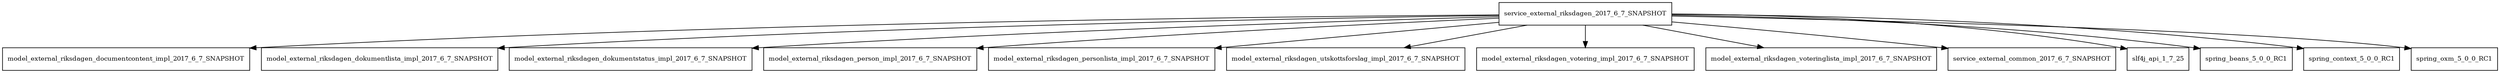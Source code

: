 digraph service_external_riksdagen_2017_6_7_SNAPSHOT_dependencies {
  node [shape = box, fontsize=10.0];
  service_external_riksdagen_2017_6_7_SNAPSHOT -> model_external_riksdagen_documentcontent_impl_2017_6_7_SNAPSHOT;
  service_external_riksdagen_2017_6_7_SNAPSHOT -> model_external_riksdagen_dokumentlista_impl_2017_6_7_SNAPSHOT;
  service_external_riksdagen_2017_6_7_SNAPSHOT -> model_external_riksdagen_dokumentstatus_impl_2017_6_7_SNAPSHOT;
  service_external_riksdagen_2017_6_7_SNAPSHOT -> model_external_riksdagen_person_impl_2017_6_7_SNAPSHOT;
  service_external_riksdagen_2017_6_7_SNAPSHOT -> model_external_riksdagen_personlista_impl_2017_6_7_SNAPSHOT;
  service_external_riksdagen_2017_6_7_SNAPSHOT -> model_external_riksdagen_utskottsforslag_impl_2017_6_7_SNAPSHOT;
  service_external_riksdagen_2017_6_7_SNAPSHOT -> model_external_riksdagen_votering_impl_2017_6_7_SNAPSHOT;
  service_external_riksdagen_2017_6_7_SNAPSHOT -> model_external_riksdagen_voteringlista_impl_2017_6_7_SNAPSHOT;
  service_external_riksdagen_2017_6_7_SNAPSHOT -> service_external_common_2017_6_7_SNAPSHOT;
  service_external_riksdagen_2017_6_7_SNAPSHOT -> slf4j_api_1_7_25;
  service_external_riksdagen_2017_6_7_SNAPSHOT -> spring_beans_5_0_0_RC1;
  service_external_riksdagen_2017_6_7_SNAPSHOT -> spring_context_5_0_0_RC1;
  service_external_riksdagen_2017_6_7_SNAPSHOT -> spring_oxm_5_0_0_RC1;
}
